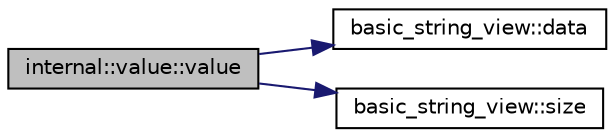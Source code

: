 digraph "internal::value::value"
{
  edge [fontname="Helvetica",fontsize="10",labelfontname="Helvetica",labelfontsize="10"];
  node [fontname="Helvetica",fontsize="10",shape=record];
  rankdir="LR";
  Node1 [label="internal::value::value",height=0.2,width=0.4,color="black", fillcolor="grey75", style="filled" fontcolor="black"];
  Node1 -> Node2 [color="midnightblue",fontsize="10",style="solid",fontname="Helvetica"];
  Node2 [label="basic_string_view::data",height=0.2,width=0.4,color="black", fillcolor="white", style="filled",URL="$classbasic__string__view.html#a10919ca20f684f946d0b217fcd758427"];
  Node1 -> Node3 [color="midnightblue",fontsize="10",style="solid",fontname="Helvetica"];
  Node3 [label="basic_string_view::size",height=0.2,width=0.4,color="black", fillcolor="white", style="filled",URL="$classbasic__string__view.html#ad947431e44079d65a375a014e1ca6869"];
}
